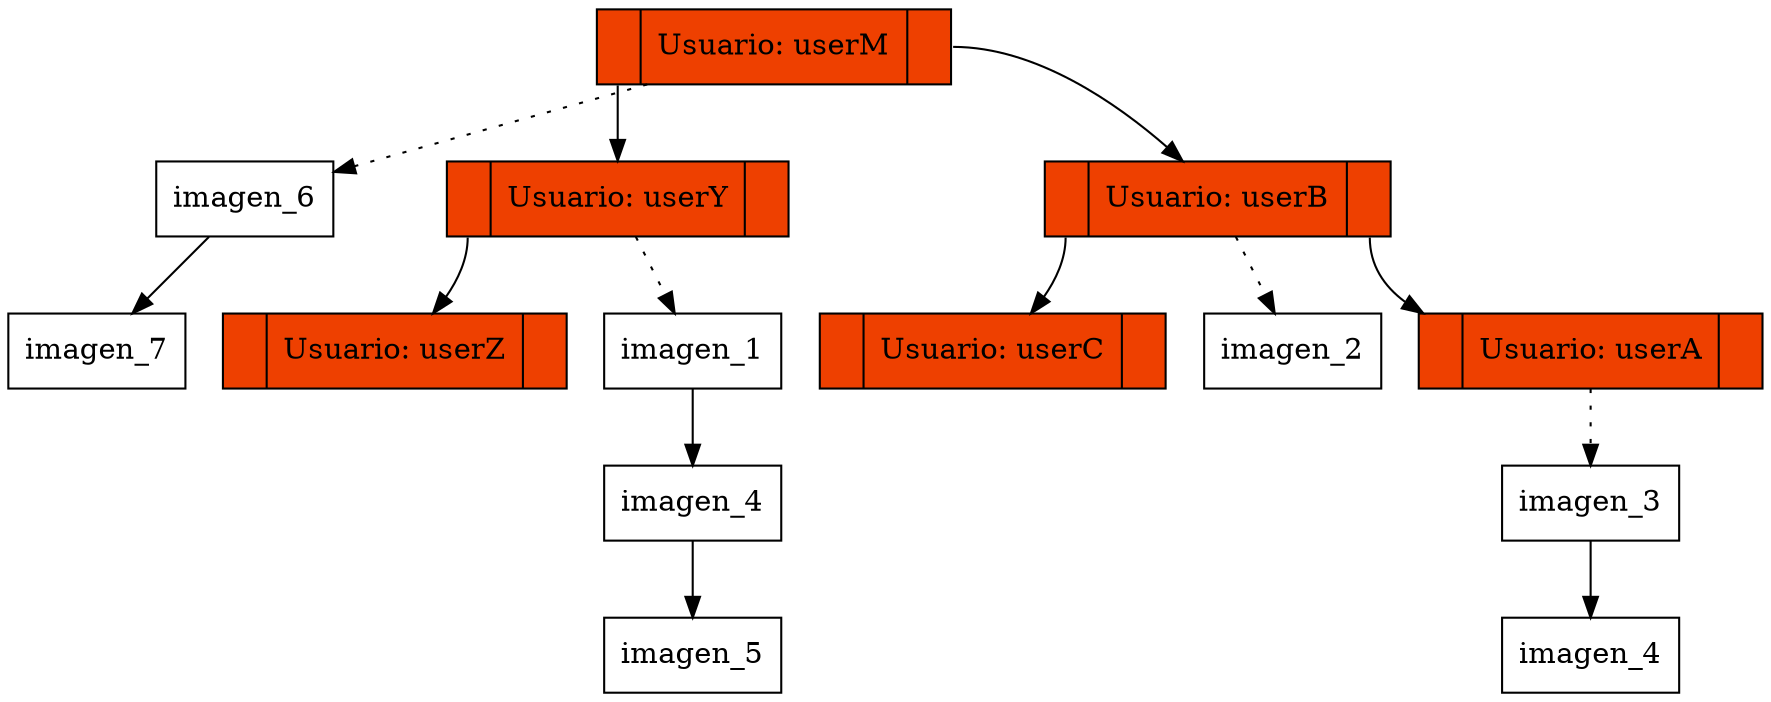 digraph g{
	Node8601332:C0->Node3847813; 
	Node8601332:C1->Node845275; 
	Node8601332->Node_userM_6[style=dotted]; 
	Node_userM_6->Node_userM_7; 

 	Node_userM_6[shape=record,width=.9,height=.5,label = "imagen_6"] 

 	Node_userM_7[shape=record,width=.9,height=.5,label = "imagen_7"] 
	Node3847813:C0->Node3648483; 
	Node3847813->Node_userY_1[style=dotted]; 
	Node_userY_1->Node_userY_4; 
	Node_userY_4->Node_userY_5; 

 	Node_userY_1[shape=record,width=.9,height=.5,label = "imagen_1"] 

 	Node_userY_4[shape=record,width=.9,height=.5,label = "imagen_4"] 

 	Node_userY_5[shape=record,width=.9,height=.5,label = "imagen_5"] 

 	Node3648483[shape=record,width=.9,height=.5,style=filled,fillcolor=orangered2,label = "<C0>|Usuario: userZ|<C1>"] 

 	Node3847813[shape=record,width=.9,height=.5,style=filled,fillcolor=orangered2,label = "<C0>|Usuario: userY|<C1>"] 
	Node845275:C0->Node2538854; 
	Node845275:C1->Node6865180; 
	Node845275->Node_userB_2[style=dotted]; 

 	Node_userB_2[shape=record,width=.9,height=.5,label = "imagen_2"] 

 	Node2538854[shape=record,width=.9,height=.5,style=filled,fillcolor=orangered2,label = "<C0>|Usuario: userC|<C1>"] 
	Node6865180->Node_userA_3[style=dotted]; 
	Node_userA_3->Node_userA_4; 

 	Node_userA_3[shape=record,width=.9,height=.5,label = "imagen_3"] 

 	Node_userA_4[shape=record,width=.9,height=.5,label = "imagen_4"] 

 	Node6865180[shape=record,width=.9,height=.5,style=filled,fillcolor=orangered2,label = "<C0>|Usuario: userA|<C1>"] 

 	Node845275[shape=record,width=.9,height=.5,style=filled,fillcolor=orangered2,label = "<C0>|Usuario: userB|<C1>"] 

 	Node8601332[shape=record,width=.9,height=.5,style=filled,fillcolor=orangered2,label = "<C0>|Usuario: userM|<C1>"] 
}
